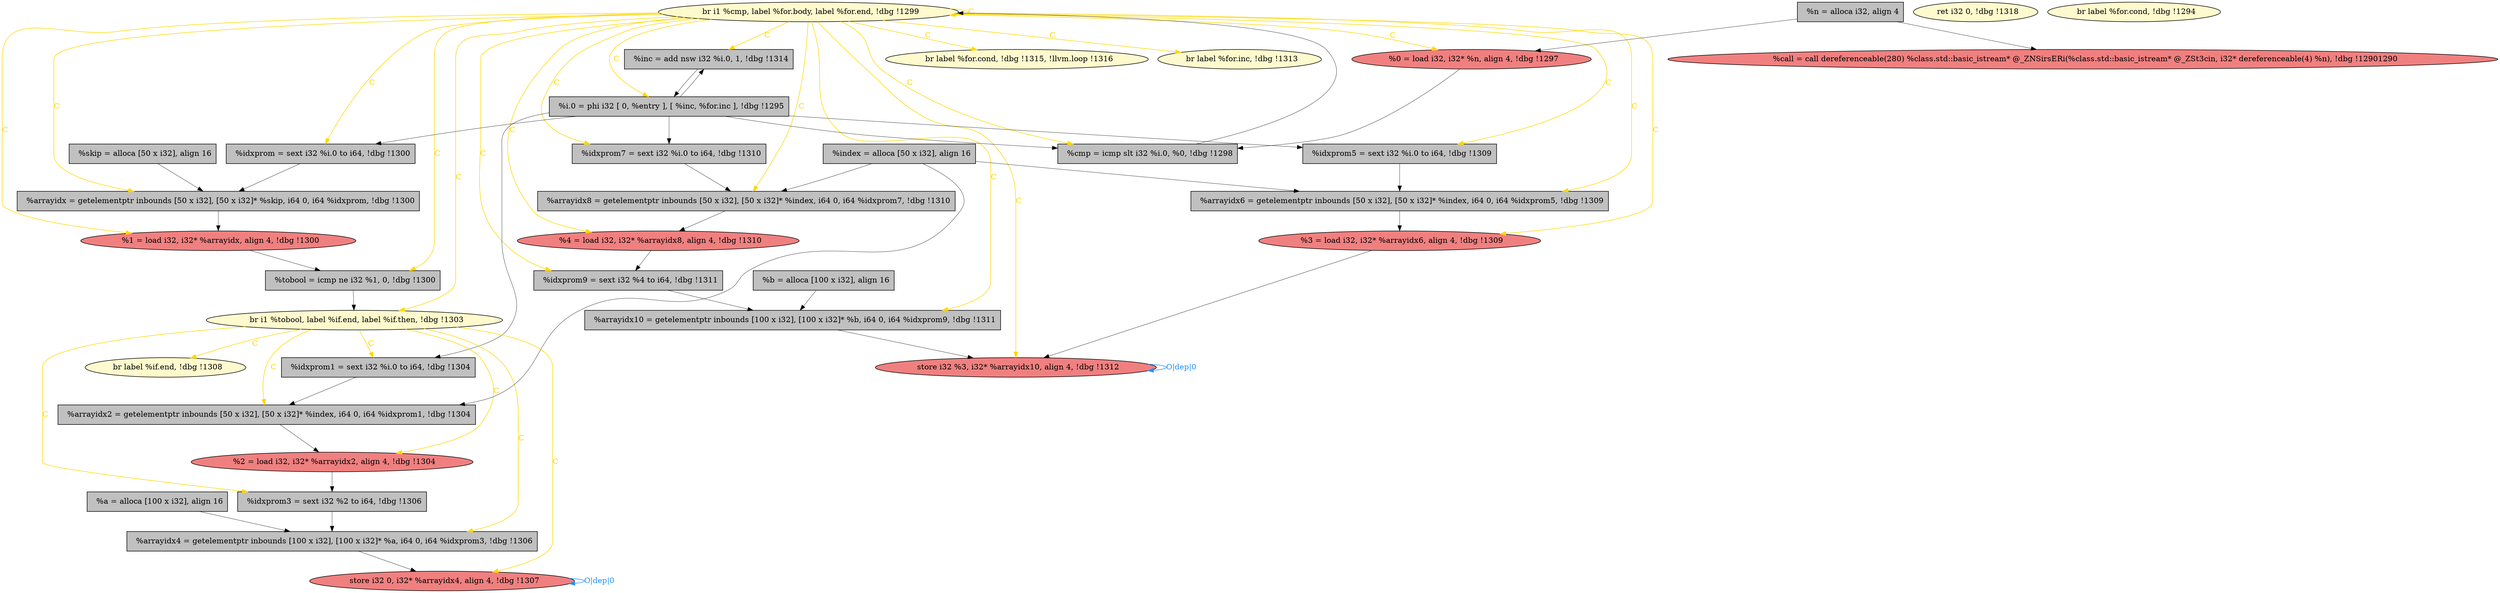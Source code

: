 
digraph G {


node47 [fillcolor=grey,label="  %idxprom3 = sext i32 %2 to i64, !dbg !1306",shape=rectangle,style=filled ]
node46 [fillcolor=lemonchiffon,label="  br label %if.end, !dbg !1308",shape=ellipse,style=filled ]
node45 [fillcolor=grey,label="  %arrayidx4 = getelementptr inbounds [100 x i32], [100 x i32]* %a, i64 0, i64 %idxprom3, !dbg !1306",shape=rectangle,style=filled ]
node44 [fillcolor=grey,label="  %idxprom1 = sext i32 %i.0 to i64, !dbg !1304",shape=rectangle,style=filled ]
node42 [fillcolor=grey,label="  %idxprom7 = sext i32 %i.0 to i64, !dbg !1310",shape=rectangle,style=filled ]
node40 [fillcolor=lemonchiffon,label="  br label %for.cond, !dbg !1315, !llvm.loop !1316",shape=ellipse,style=filled ]
node38 [fillcolor=lemonchiffon,label="  ret i32 0, !dbg !1318",shape=ellipse,style=filled ]
node43 [fillcolor=lightcoral,label="  %3 = load i32, i32* %arrayidx6, align 4, !dbg !1309",shape=ellipse,style=filled ]
node41 [fillcolor=grey,label="  %arrayidx10 = getelementptr inbounds [100 x i32], [100 x i32]* %b, i64 0, i64 %idxprom9, !dbg !1311",shape=rectangle,style=filled ]
node37 [fillcolor=grey,label="  %inc = add nsw i32 %i.0, 1, !dbg !1314",shape=rectangle,style=filled ]
node50 [fillcolor=grey,label="  %idxprom5 = sext i32 %i.0 to i64, !dbg !1309",shape=rectangle,style=filled ]
node34 [fillcolor=lightcoral,label="  %2 = load i32, i32* %arrayidx2, align 4, !dbg !1304",shape=ellipse,style=filled ]
node32 [fillcolor=lemonchiffon,label="  br i1 %cmp, label %for.body, label %for.end, !dbg !1299",shape=ellipse,style=filled ]
node19 [fillcolor=grey,label="  %arrayidx = getelementptr inbounds [50 x i32], [50 x i32]* %skip, i64 0, i64 %idxprom, !dbg !1300",shape=rectangle,style=filled ]
node24 [fillcolor=grey,label="  %arrayidx6 = getelementptr inbounds [50 x i32], [50 x i32]* %index, i64 0, i64 %idxprom5, !dbg !1309",shape=rectangle,style=filled ]
node18 [fillcolor=grey,label="  %arrayidx2 = getelementptr inbounds [50 x i32], [50 x i32]* %index, i64 0, i64 %idxprom1, !dbg !1304",shape=rectangle,style=filled ]
node33 [fillcolor=grey,label="  %n = alloca i32, align 4",shape=rectangle,style=filled ]
node22 [fillcolor=lightcoral,label="  %0 = load i32, i32* %n, align 4, !dbg !1297",shape=ellipse,style=filled ]
node39 [fillcolor=lightcoral,label="  store i32 %3, i32* %arrayidx10, align 4, !dbg !1312",shape=ellipse,style=filled ]
node31 [fillcolor=lightcoral,label="  %call = call dereferenceable(280) %class.std::basic_istream* @_ZNSirsERi(%class.std::basic_istream* @_ZSt3cin, i32* dereferenceable(4) %n), !dbg !12901290",shape=ellipse,style=filled ]
node17 [fillcolor=lightcoral,label="  %1 = load i32, i32* %arrayidx, align 4, !dbg !1300",shape=ellipse,style=filled ]
node48 [fillcolor=lightcoral,label="  store i32 0, i32* %arrayidx4, align 4, !dbg !1307",shape=ellipse,style=filled ]
node23 [fillcolor=grey,label="  %b = alloca [100 x i32], align 16",shape=rectangle,style=filled ]
node20 [fillcolor=grey,label="  %idxprom = sext i32 %i.0 to i64, !dbg !1300",shape=rectangle,style=filled ]
node29 [fillcolor=lemonchiffon,label="  br label %for.cond, !dbg !1294",shape=ellipse,style=filled ]
node49 [fillcolor=lemonchiffon,label="  br label %for.inc, !dbg !1313",shape=ellipse,style=filled ]
node35 [fillcolor=grey,label="  %idxprom9 = sext i32 %4 to i64, !dbg !1311",shape=rectangle,style=filled ]
node21 [fillcolor=grey,label="  %cmp = icmp slt i32 %i.0, %0, !dbg !1298",shape=rectangle,style=filled ]
node25 [fillcolor=grey,label="  %i.0 = phi i32 [ 0, %entry ], [ %inc, %for.inc ], !dbg !1295",shape=rectangle,style=filled ]
node15 [fillcolor=lemonchiffon,label="  br i1 %tobool, label %if.end, label %if.then, !dbg !1303",shape=ellipse,style=filled ]
node26 [fillcolor=grey,label="  %a = alloca [100 x i32], align 16",shape=rectangle,style=filled ]
node36 [fillcolor=lightcoral,label="  %4 = load i32, i32* %arrayidx8, align 4, !dbg !1310",shape=ellipse,style=filled ]
node16 [fillcolor=grey,label="  %tobool = icmp ne i32 %1, 0, !dbg !1300",shape=rectangle,style=filled ]
node27 [fillcolor=grey,label="  %arrayidx8 = getelementptr inbounds [50 x i32], [50 x i32]* %index, i64 0, i64 %idxprom7, !dbg !1310",shape=rectangle,style=filled ]
node28 [fillcolor=grey,label="  %index = alloca [50 x i32], align 16",shape=rectangle,style=filled ]
node30 [fillcolor=grey,label="  %skip = alloca [50 x i32], align 16",shape=rectangle,style=filled ]

node33->node31 [style=solid,color=black,label="",penwidth=0.5,fontcolor=black ]
node34->node47 [style=solid,color=black,label="",penwidth=0.5,fontcolor=black ]
node32->node50 [style=solid,color=gold,label="C",penwidth=1.0,fontcolor=gold ]
node25->node50 [style=solid,color=black,label="",penwidth=0.5,fontcolor=black ]
node45->node48 [style=solid,color=black,label="",penwidth=0.5,fontcolor=black ]
node32->node21 [style=solid,color=gold,label="C",penwidth=1.0,fontcolor=gold ]
node30->node19 [style=solid,color=black,label="",penwidth=0.5,fontcolor=black ]
node50->node24 [style=solid,color=black,label="",penwidth=0.5,fontcolor=black ]
node43->node39 [style=solid,color=black,label="",penwidth=0.5,fontcolor=black ]
node32->node15 [style=solid,color=gold,label="C",penwidth=1.0,fontcolor=gold ]
node35->node41 [style=solid,color=black,label="",penwidth=0.5,fontcolor=black ]
node21->node32 [style=solid,color=black,label="",penwidth=0.5,fontcolor=black ]
node32->node39 [style=solid,color=gold,label="C",penwidth=1.0,fontcolor=gold ]
node28->node24 [style=solid,color=black,label="",penwidth=0.5,fontcolor=black ]
node23->node41 [style=solid,color=black,label="",penwidth=0.5,fontcolor=black ]
node36->node35 [style=solid,color=black,label="",penwidth=0.5,fontcolor=black ]
node32->node43 [style=solid,color=gold,label="C",penwidth=1.0,fontcolor=gold ]
node44->node18 [style=solid,color=black,label="",penwidth=0.5,fontcolor=black ]
node25->node21 [style=solid,color=black,label="",penwidth=0.5,fontcolor=black ]
node15->node48 [style=solid,color=gold,label="C",penwidth=1.0,fontcolor=gold ]
node32->node19 [style=solid,color=gold,label="C",penwidth=1.0,fontcolor=gold ]
node32->node24 [style=solid,color=gold,label="C",penwidth=1.0,fontcolor=gold ]
node32->node20 [style=solid,color=gold,label="C",penwidth=1.0,fontcolor=gold ]
node32->node36 [style=solid,color=gold,label="C",penwidth=1.0,fontcolor=gold ]
node32->node27 [style=solid,color=gold,label="C",penwidth=1.0,fontcolor=gold ]
node32->node49 [style=solid,color=gold,label="C",penwidth=1.0,fontcolor=gold ]
node32->node41 [style=solid,color=gold,label="C",penwidth=1.0,fontcolor=gold ]
node28->node18 [style=solid,color=black,label="",penwidth=0.5,fontcolor=black ]
node16->node15 [style=solid,color=black,label="",penwidth=0.5,fontcolor=black ]
node47->node45 [style=solid,color=black,label="",penwidth=0.5,fontcolor=black ]
node15->node18 [style=solid,color=gold,label="C",penwidth=1.0,fontcolor=gold ]
node33->node22 [style=solid,color=black,label="",penwidth=0.5,fontcolor=black ]
node32->node40 [style=solid,color=gold,label="C",penwidth=1.0,fontcolor=gold ]
node15->node47 [style=solid,color=gold,label="C",penwidth=1.0,fontcolor=gold ]
node15->node46 [style=solid,color=gold,label="C",penwidth=1.0,fontcolor=gold ]
node32->node32 [style=solid,color=gold,label="C",penwidth=1.0,fontcolor=gold ]
node15->node34 [style=solid,color=gold,label="C",penwidth=1.0,fontcolor=gold ]
node32->node42 [style=solid,color=gold,label="C",penwidth=1.0,fontcolor=gold ]
node32->node35 [style=solid,color=gold,label="C",penwidth=1.0,fontcolor=gold ]
node26->node45 [style=solid,color=black,label="",penwidth=0.5,fontcolor=black ]
node25->node44 [style=solid,color=black,label="",penwidth=0.5,fontcolor=black ]
node22->node21 [style=solid,color=black,label="",penwidth=0.5,fontcolor=black ]
node15->node44 [style=solid,color=gold,label="C",penwidth=1.0,fontcolor=gold ]
node20->node19 [style=solid,color=black,label="",penwidth=0.5,fontcolor=black ]
node39->node39 [style=solid,color=dodgerblue,label="O|dep|0",penwidth=1.0,fontcolor=dodgerblue ]
node32->node22 [style=solid,color=gold,label="C",penwidth=1.0,fontcolor=gold ]
node32->node37 [style=solid,color=gold,label="C",penwidth=1.0,fontcolor=gold ]
node15->node45 [style=solid,color=gold,label="C",penwidth=1.0,fontcolor=gold ]
node42->node27 [style=solid,color=black,label="",penwidth=0.5,fontcolor=black ]
node37->node25 [style=solid,color=black,label="",penwidth=0.5,fontcolor=black ]
node27->node36 [style=solid,color=black,label="",penwidth=0.5,fontcolor=black ]
node48->node48 [style=solid,color=dodgerblue,label="O|dep|0",penwidth=1.0,fontcolor=dodgerblue ]
node32->node25 [style=solid,color=gold,label="C",penwidth=1.0,fontcolor=gold ]
node25->node42 [style=solid,color=black,label="",penwidth=0.5,fontcolor=black ]
node18->node34 [style=solid,color=black,label="",penwidth=0.5,fontcolor=black ]
node19->node17 [style=solid,color=black,label="",penwidth=0.5,fontcolor=black ]
node25->node20 [style=solid,color=black,label="",penwidth=0.5,fontcolor=black ]
node25->node37 [style=solid,color=black,label="",penwidth=0.5,fontcolor=black ]
node24->node43 [style=solid,color=black,label="",penwidth=0.5,fontcolor=black ]
node32->node16 [style=solid,color=gold,label="C",penwidth=1.0,fontcolor=gold ]
node28->node27 [style=solid,color=black,label="",penwidth=0.5,fontcolor=black ]
node41->node39 [style=solid,color=black,label="",penwidth=0.5,fontcolor=black ]
node17->node16 [style=solid,color=black,label="",penwidth=0.5,fontcolor=black ]
node32->node17 [style=solid,color=gold,label="C",penwidth=1.0,fontcolor=gold ]


}
